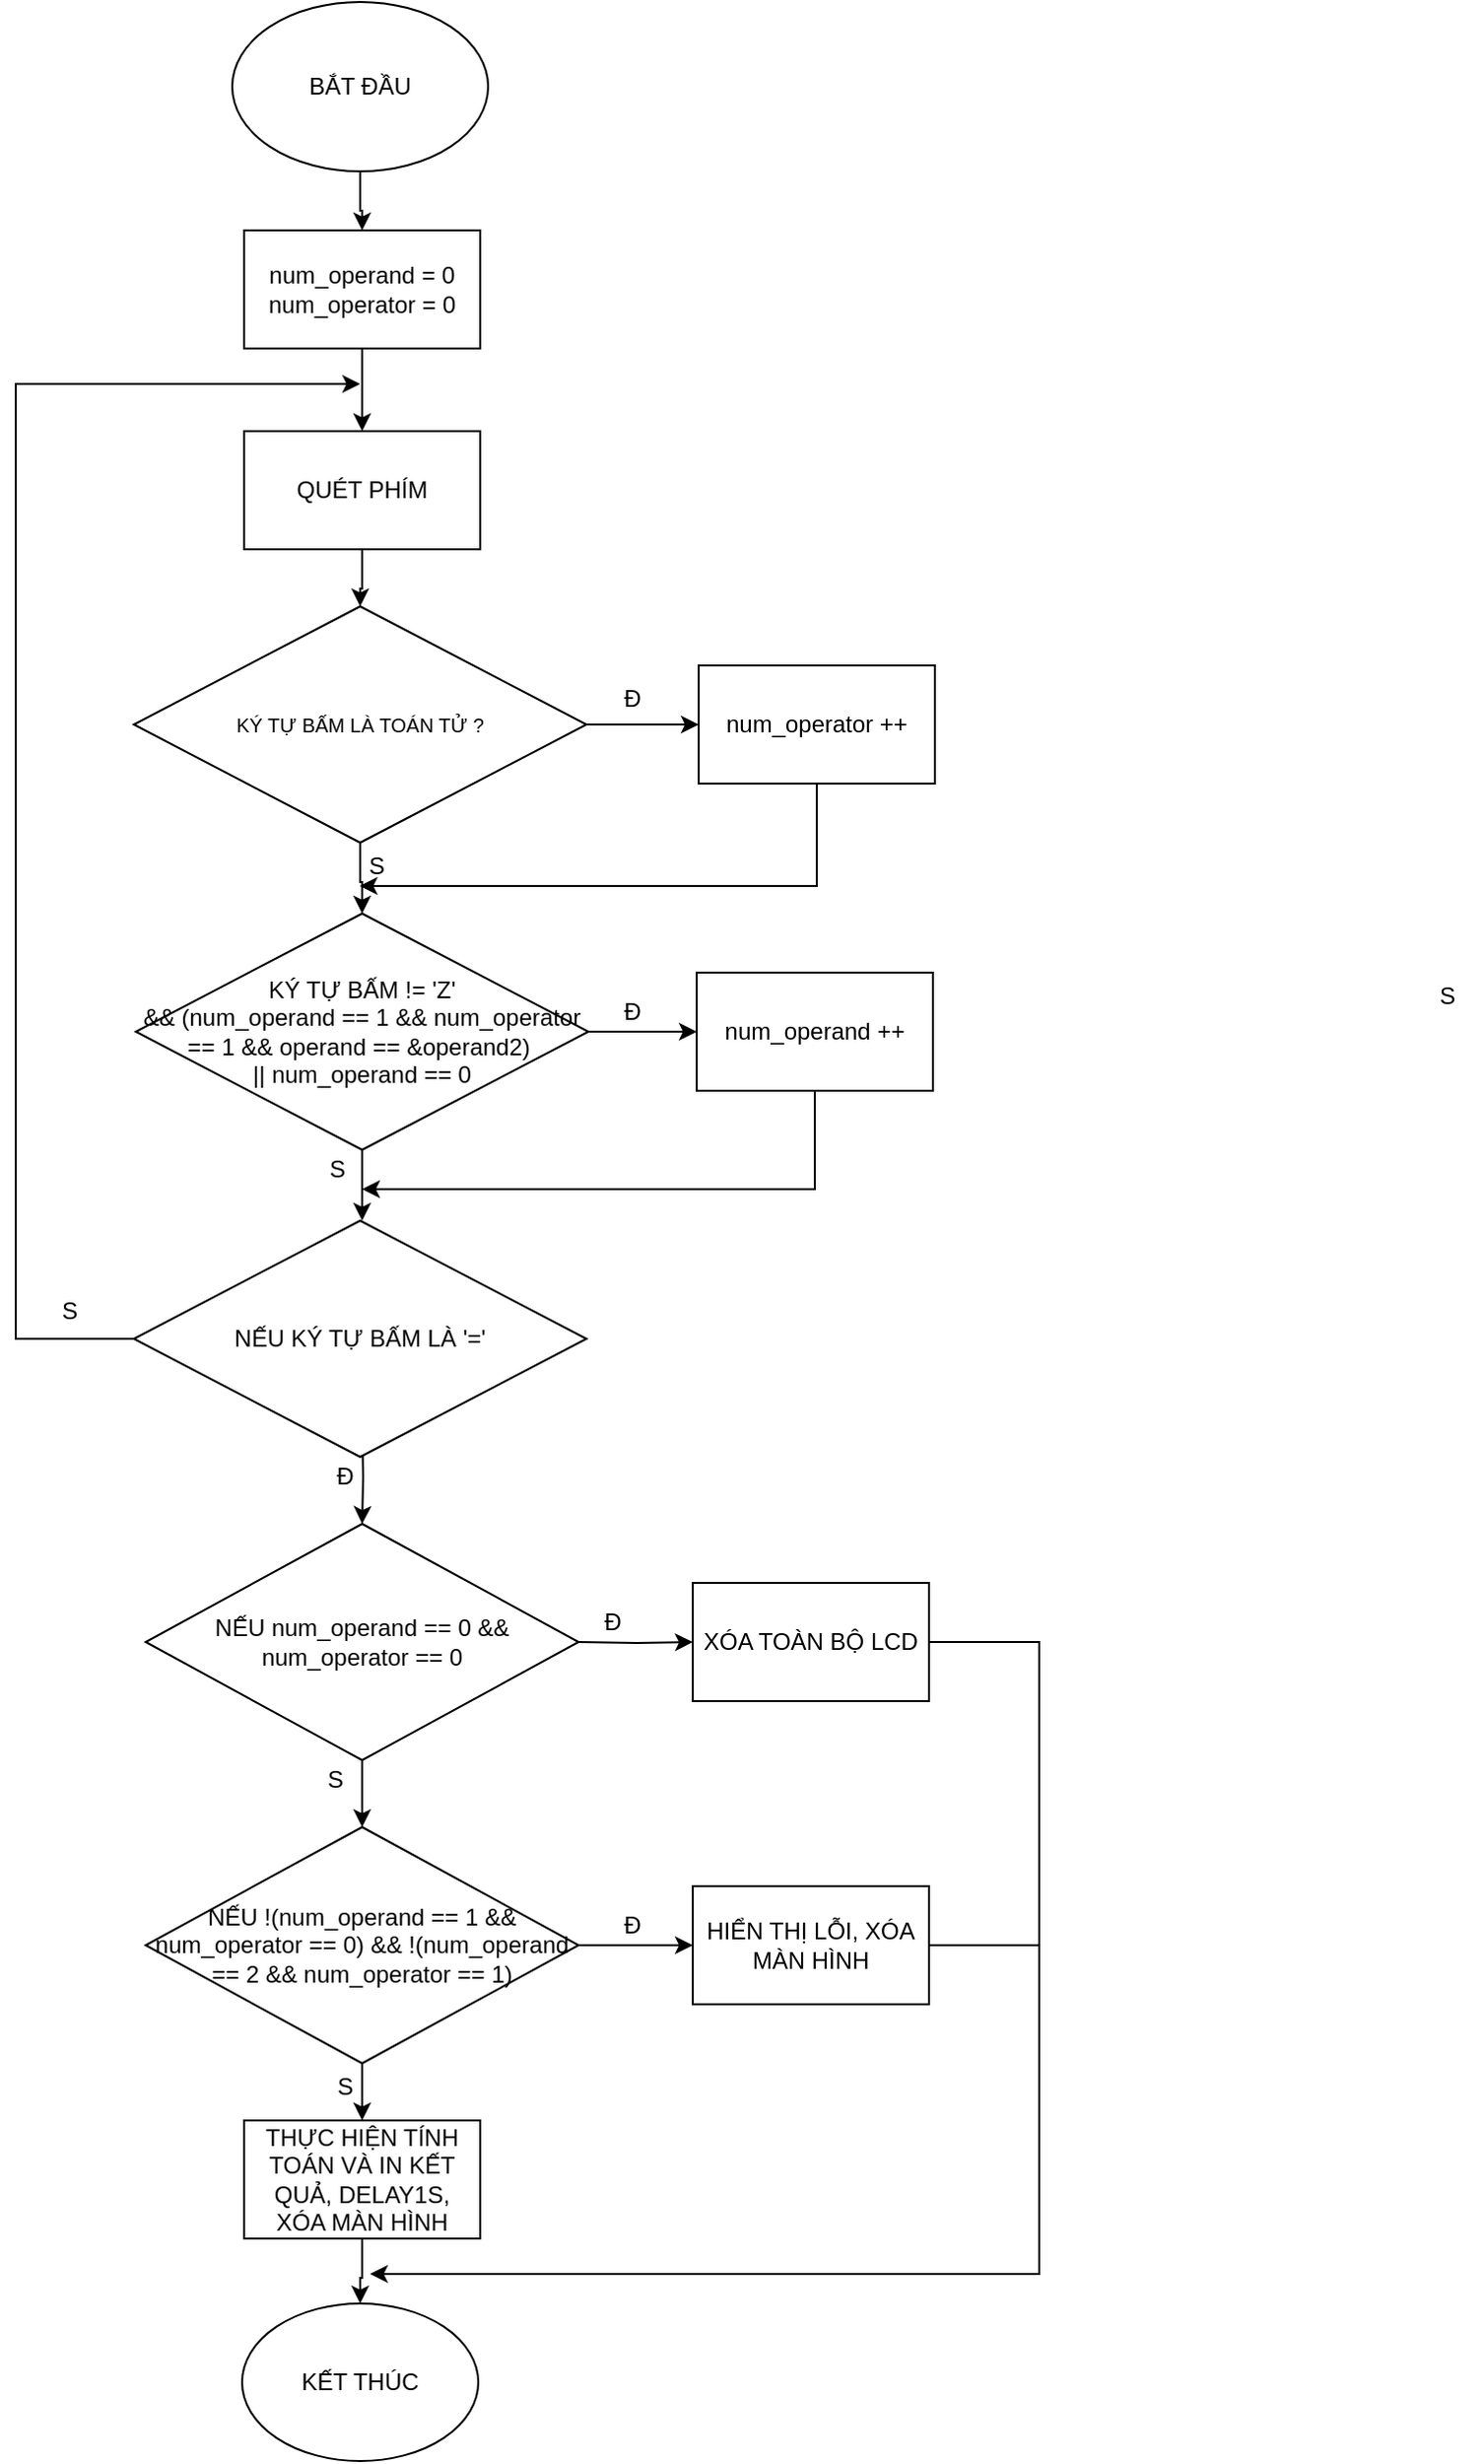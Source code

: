 <mxfile version="21.2.0" type="device">
  <diagram name="Page-1" id="kkqJnGF9t5uek0j4ZxX3">
    <mxGraphModel dx="2333" dy="2" grid="0" gridSize="10" guides="1" tooltips="1" connect="1" arrows="1" fold="1" page="0" pageScale="1" pageWidth="850" pageHeight="1100" math="0" shadow="0">
      <root>
        <mxCell id="0" />
        <mxCell id="1" parent="0" />
        <mxCell id="pNLrPkEAwp26c2q4ZBaH-1" value="" style="edgeStyle=orthogonalEdgeStyle;rounded=0;orthogonalLoop=1;jettySize=auto;html=1;" edge="1" parent="1" source="pNLrPkEAwp26c2q4ZBaH-2" target="pNLrPkEAwp26c2q4ZBaH-4">
          <mxGeometry relative="1" as="geometry" />
        </mxCell>
        <mxCell id="pNLrPkEAwp26c2q4ZBaH-2" value="BẮT ĐẦU" style="ellipse;whiteSpace=wrap;html=1;" vertex="1" parent="1">
          <mxGeometry x="390" y="1206" width="130" height="86" as="geometry" />
        </mxCell>
        <mxCell id="pNLrPkEAwp26c2q4ZBaH-3" value="" style="edgeStyle=orthogonalEdgeStyle;rounded=0;orthogonalLoop=1;jettySize=auto;html=1;" edge="1" parent="1" source="pNLrPkEAwp26c2q4ZBaH-4" target="pNLrPkEAwp26c2q4ZBaH-9">
          <mxGeometry relative="1" as="geometry" />
        </mxCell>
        <mxCell id="pNLrPkEAwp26c2q4ZBaH-4" value="num_operand = 0&lt;br&gt;num_operator = 0" style="rounded=0;whiteSpace=wrap;html=1;" vertex="1" parent="1">
          <mxGeometry x="396" y="1322" width="120" height="60" as="geometry" />
        </mxCell>
        <mxCell id="pNLrPkEAwp26c2q4ZBaH-6" value="" style="edgeStyle=orthogonalEdgeStyle;rounded=0;orthogonalLoop=1;jettySize=auto;html=1;" edge="1" parent="1" source="pNLrPkEAwp26c2q4ZBaH-7" target="pNLrPkEAwp26c2q4ZBaH-14">
          <mxGeometry relative="1" as="geometry" />
        </mxCell>
        <mxCell id="pNLrPkEAwp26c2q4ZBaH-48" value="" style="edgeStyle=orthogonalEdgeStyle;rounded=0;orthogonalLoop=1;jettySize=auto;html=1;" edge="1" parent="1" source="pNLrPkEAwp26c2q4ZBaH-7" target="pNLrPkEAwp26c2q4ZBaH-10">
          <mxGeometry relative="1" as="geometry" />
        </mxCell>
        <mxCell id="pNLrPkEAwp26c2q4ZBaH-7" value="&lt;font style=&quot;font-size: 10px;&quot;&gt;KÝ TỰ BẤM LÀ TOÁN TỬ ?&lt;/font&gt;" style="rhombus;whiteSpace=wrap;html=1;" vertex="1" parent="1">
          <mxGeometry x="340" y="1513" width="230" height="120" as="geometry" />
        </mxCell>
        <mxCell id="pNLrPkEAwp26c2q4ZBaH-8" value="" style="edgeStyle=orthogonalEdgeStyle;rounded=0;orthogonalLoop=1;jettySize=auto;html=1;" edge="1" parent="1" source="pNLrPkEAwp26c2q4ZBaH-9" target="pNLrPkEAwp26c2q4ZBaH-7">
          <mxGeometry relative="1" as="geometry" />
        </mxCell>
        <mxCell id="pNLrPkEAwp26c2q4ZBaH-9" value="QUÉT PHÍM" style="rounded=0;whiteSpace=wrap;html=1;" vertex="1" parent="1">
          <mxGeometry x="396" y="1424" width="120" height="60" as="geometry" />
        </mxCell>
        <mxCell id="pNLrPkEAwp26c2q4ZBaH-10" value="num_operator ++" style="rounded=0;whiteSpace=wrap;html=1;" vertex="1" parent="1">
          <mxGeometry x="627" y="1543" width="120" height="60" as="geometry" />
        </mxCell>
        <mxCell id="pNLrPkEAwp26c2q4ZBaH-11" value="Đ" style="text;html=1;strokeColor=none;fillColor=none;align=center;verticalAlign=middle;whiteSpace=wrap;rounded=0;" vertex="1" parent="1">
          <mxGeometry x="576" y="1550" width="35" height="20" as="geometry" />
        </mxCell>
        <mxCell id="pNLrPkEAwp26c2q4ZBaH-12" value="" style="edgeStyle=orthogonalEdgeStyle;rounded=0;orthogonalLoop=1;jettySize=auto;html=1;" edge="1" parent="1" source="pNLrPkEAwp26c2q4ZBaH-14">
          <mxGeometry relative="1" as="geometry">
            <mxPoint x="456" y="1825" as="targetPoint" />
          </mxGeometry>
        </mxCell>
        <mxCell id="pNLrPkEAwp26c2q4ZBaH-13" value="" style="edgeStyle=orthogonalEdgeStyle;rounded=0;orthogonalLoop=1;jettySize=auto;html=1;" edge="1" parent="1" source="pNLrPkEAwp26c2q4ZBaH-14" target="pNLrPkEAwp26c2q4ZBaH-17">
          <mxGeometry relative="1" as="geometry" />
        </mxCell>
        <mxCell id="pNLrPkEAwp26c2q4ZBaH-14" value="KÝ TỰ BẤM != &#39;Z&#39;&lt;br&gt;&amp;amp;&amp;amp; (num_operand == 1 &amp;amp;&amp;amp; num_operator == 1 &amp;amp;&amp;amp; operand == &amp;amp;operand2)&amp;nbsp;&lt;br&gt;||&amp;nbsp;num_operand == 0" style="rhombus;whiteSpace=wrap;html=1;" vertex="1" parent="1">
          <mxGeometry x="341" y="1669" width="230" height="120" as="geometry" />
        </mxCell>
        <mxCell id="pNLrPkEAwp26c2q4ZBaH-15" value="" style="endArrow=classic;html=1;rounded=0;entryX=0.25;entryY=1;entryDx=0;entryDy=0;exitX=0.5;exitY=1;exitDx=0;exitDy=0;" edge="1" parent="1" source="pNLrPkEAwp26c2q4ZBaH-10" target="pNLrPkEAwp26c2q4ZBaH-16">
          <mxGeometry width="50" height="50" relative="1" as="geometry">
            <mxPoint x="690" y="1610" as="sourcePoint" />
            <mxPoint x="456" y="1673" as="targetPoint" />
            <Array as="points">
              <mxPoint x="687" y="1655" />
            </Array>
          </mxGeometry>
        </mxCell>
        <mxCell id="pNLrPkEAwp26c2q4ZBaH-16" value="S" style="text;html=1;strokeColor=none;fillColor=none;align=center;verticalAlign=middle;whiteSpace=wrap;rounded=0;" vertex="1" parent="1">
          <mxGeometry x="446" y="1635" width="35" height="20" as="geometry" />
        </mxCell>
        <mxCell id="pNLrPkEAwp26c2q4ZBaH-17" value="num_operand ++" style="rounded=0;whiteSpace=wrap;html=1;" vertex="1" parent="1">
          <mxGeometry x="626" y="1699" width="120" height="60" as="geometry" />
        </mxCell>
        <mxCell id="pNLrPkEAwp26c2q4ZBaH-42" value="" style="edgeStyle=orthogonalEdgeStyle;rounded=0;orthogonalLoop=1;jettySize=auto;html=1;" edge="1" parent="1" target="pNLrPkEAwp26c2q4ZBaH-22">
          <mxGeometry relative="1" as="geometry">
            <mxPoint x="456" y="1930" as="sourcePoint" />
          </mxGeometry>
        </mxCell>
        <mxCell id="pNLrPkEAwp26c2q4ZBaH-19" value="NẾU KÝ TỰ BẤM LÀ &#39;=&#39;" style="rhombus;whiteSpace=wrap;html=1;" vertex="1" parent="1">
          <mxGeometry x="340" y="1825" width="230" height="120" as="geometry" />
        </mxCell>
        <mxCell id="pNLrPkEAwp26c2q4ZBaH-44" value="" style="edgeStyle=orthogonalEdgeStyle;rounded=0;orthogonalLoop=1;jettySize=auto;html=1;" edge="1" parent="1" source="pNLrPkEAwp26c2q4ZBaH-22" target="pNLrPkEAwp26c2q4ZBaH-26">
          <mxGeometry relative="1" as="geometry" />
        </mxCell>
        <mxCell id="pNLrPkEAwp26c2q4ZBaH-22" value="NẾU num_operand == 0 &amp;amp;&amp;amp; num_operator == 0" style="rhombus;whiteSpace=wrap;html=1;" vertex="1" parent="1">
          <mxGeometry x="346" y="1979" width="220" height="120" as="geometry" />
        </mxCell>
        <mxCell id="pNLrPkEAwp26c2q4ZBaH-24" value="" style="edgeStyle=orthogonalEdgeStyle;rounded=0;orthogonalLoop=1;jettySize=auto;html=1;" edge="1" parent="1" source="pNLrPkEAwp26c2q4ZBaH-26" target="pNLrPkEAwp26c2q4ZBaH-27">
          <mxGeometry relative="1" as="geometry" />
        </mxCell>
        <mxCell id="pNLrPkEAwp26c2q4ZBaH-25" value="" style="edgeStyle=orthogonalEdgeStyle;rounded=0;orthogonalLoop=1;jettySize=auto;html=1;" edge="1" parent="1" source="pNLrPkEAwp26c2q4ZBaH-26" target="pNLrPkEAwp26c2q4ZBaH-29">
          <mxGeometry relative="1" as="geometry" />
        </mxCell>
        <mxCell id="pNLrPkEAwp26c2q4ZBaH-26" value="NẾU&amp;nbsp;!(num_operand == 1 &amp;amp;&amp;amp; num_operator == 0) &amp;amp;&amp;amp; !(num_operand == 2 &amp;amp;&amp;amp; num_operator == 1)" style="rhombus;whiteSpace=wrap;html=1;" vertex="1" parent="1">
          <mxGeometry x="346" y="2133" width="220" height="120" as="geometry" />
        </mxCell>
        <mxCell id="pNLrPkEAwp26c2q4ZBaH-27" value="HIỂN THỊ LỖI, XÓA MÀN HÌNH" style="rounded=0;whiteSpace=wrap;html=1;" vertex="1" parent="1">
          <mxGeometry x="624" y="2163" width="120" height="60" as="geometry" />
        </mxCell>
        <mxCell id="pNLrPkEAwp26c2q4ZBaH-62" value="" style="edgeStyle=orthogonalEdgeStyle;rounded=0;orthogonalLoop=1;jettySize=auto;html=1;" edge="1" parent="1" source="pNLrPkEAwp26c2q4ZBaH-29" target="pNLrPkEAwp26c2q4ZBaH-61">
          <mxGeometry relative="1" as="geometry" />
        </mxCell>
        <mxCell id="pNLrPkEAwp26c2q4ZBaH-29" value="THỰC HIỆN TÍNH TOÁN VÀ IN KẾT QUẢ, DELAY1S,&lt;br&gt;XÓA MÀN HÌNH" style="rounded=0;whiteSpace=wrap;html=1;" vertex="1" parent="1">
          <mxGeometry x="396" y="2282" width="120" height="60" as="geometry" />
        </mxCell>
        <mxCell id="pNLrPkEAwp26c2q4ZBaH-33" value="" style="endArrow=classic;html=1;rounded=0;exitX=0.5;exitY=1;exitDx=0;exitDy=0;" edge="1" parent="1" source="pNLrPkEAwp26c2q4ZBaH-17">
          <mxGeometry width="50" height="50" relative="1" as="geometry">
            <mxPoint x="586" y="1899" as="sourcePoint" />
            <mxPoint x="456" y="1809" as="targetPoint" />
            <Array as="points">
              <mxPoint x="686" y="1809" />
            </Array>
          </mxGeometry>
        </mxCell>
        <mxCell id="pNLrPkEAwp26c2q4ZBaH-34" value="Đ" style="text;html=1;strokeColor=none;fillColor=none;align=center;verticalAlign=middle;whiteSpace=wrap;rounded=0;" vertex="1" parent="1">
          <mxGeometry x="576" y="1709" width="35" height="20" as="geometry" />
        </mxCell>
        <mxCell id="pNLrPkEAwp26c2q4ZBaH-35" value="S" style="text;html=1;strokeColor=none;fillColor=none;align=center;verticalAlign=middle;whiteSpace=wrap;rounded=0;" vertex="1" parent="1">
          <mxGeometry x="426" y="1789" width="35" height="20" as="geometry" />
        </mxCell>
        <mxCell id="pNLrPkEAwp26c2q4ZBaH-36" value="S" style="text;html=1;strokeColor=none;fillColor=none;align=center;verticalAlign=middle;whiteSpace=wrap;rounded=0;" vertex="1" parent="1">
          <mxGeometry x="990" y="1701" width="35" height="20" as="geometry" />
        </mxCell>
        <mxCell id="pNLrPkEAwp26c2q4ZBaH-37" value="Đ" style="text;html=1;strokeColor=none;fillColor=none;align=center;verticalAlign=middle;whiteSpace=wrap;rounded=0;" vertex="1" parent="1">
          <mxGeometry x="430" y="1945" width="35" height="20" as="geometry" />
        </mxCell>
        <mxCell id="pNLrPkEAwp26c2q4ZBaH-39" value="S" style="text;html=1;strokeColor=none;fillColor=none;align=center;verticalAlign=middle;whiteSpace=wrap;rounded=0;" vertex="1" parent="1">
          <mxGeometry x="425" y="2099" width="35" height="20" as="geometry" />
        </mxCell>
        <mxCell id="pNLrPkEAwp26c2q4ZBaH-40" value="S" style="text;html=1;strokeColor=none;fillColor=none;align=center;verticalAlign=middle;whiteSpace=wrap;rounded=0;" vertex="1" parent="1">
          <mxGeometry x="430" y="2255" width="35" height="20" as="geometry" />
        </mxCell>
        <mxCell id="pNLrPkEAwp26c2q4ZBaH-41" value="Đ" style="text;html=1;strokeColor=none;fillColor=none;align=center;verticalAlign=middle;whiteSpace=wrap;rounded=0;" vertex="1" parent="1">
          <mxGeometry x="576" y="2173" width="35" height="20" as="geometry" />
        </mxCell>
        <mxCell id="pNLrPkEAwp26c2q4ZBaH-50" value="" style="edgeStyle=orthogonalEdgeStyle;rounded=0;orthogonalLoop=1;jettySize=auto;html=1;" edge="1" parent="1" target="pNLrPkEAwp26c2q4ZBaH-51">
          <mxGeometry relative="1" as="geometry">
            <mxPoint x="566" y="2039" as="sourcePoint" />
          </mxGeometry>
        </mxCell>
        <mxCell id="pNLrPkEAwp26c2q4ZBaH-51" value="XÓA TOÀN BỘ LCD" style="rounded=0;whiteSpace=wrap;html=1;" vertex="1" parent="1">
          <mxGeometry x="624" y="2009" width="120" height="60" as="geometry" />
        </mxCell>
        <mxCell id="pNLrPkEAwp26c2q4ZBaH-52" value="Đ" style="text;html=1;strokeColor=none;fillColor=none;align=center;verticalAlign=middle;whiteSpace=wrap;rounded=0;" vertex="1" parent="1">
          <mxGeometry x="566" y="2019" width="35" height="20" as="geometry" />
        </mxCell>
        <mxCell id="pNLrPkEAwp26c2q4ZBaH-56" value="" style="endArrow=classic;html=1;rounded=0;exitX=0;exitY=0.5;exitDx=0;exitDy=0;" edge="1" parent="1" source="pNLrPkEAwp26c2q4ZBaH-19">
          <mxGeometry width="50" height="50" relative="1" as="geometry">
            <mxPoint x="600" y="1270" as="sourcePoint" />
            <mxPoint x="455" y="1400" as="targetPoint" />
            <Array as="points">
              <mxPoint x="280" y="1885" />
              <mxPoint x="280" y="1400" />
            </Array>
          </mxGeometry>
        </mxCell>
        <mxCell id="pNLrPkEAwp26c2q4ZBaH-60" value="S" style="text;html=1;strokeColor=none;fillColor=none;align=center;verticalAlign=middle;whiteSpace=wrap;rounded=0;" vertex="1" parent="1">
          <mxGeometry x="290" y="1861" width="35" height="20" as="geometry" />
        </mxCell>
        <mxCell id="pNLrPkEAwp26c2q4ZBaH-61" value="KẾT THÚC" style="ellipse;whiteSpace=wrap;html=1;" vertex="1" parent="1">
          <mxGeometry x="395" y="2375" width="120" height="80" as="geometry" />
        </mxCell>
        <mxCell id="pNLrPkEAwp26c2q4ZBaH-64" value="" style="endArrow=none;html=1;rounded=0;exitX=1;exitY=0.5;exitDx=0;exitDy=0;" edge="1" parent="1" source="pNLrPkEAwp26c2q4ZBaH-51">
          <mxGeometry width="50" height="50" relative="1" as="geometry">
            <mxPoint x="600" y="2300" as="sourcePoint" />
            <mxPoint x="800" y="2200" as="targetPoint" />
            <Array as="points">
              <mxPoint x="800" y="2039" />
            </Array>
          </mxGeometry>
        </mxCell>
        <mxCell id="pNLrPkEAwp26c2q4ZBaH-66" value="" style="endArrow=classic;html=1;rounded=0;exitX=1;exitY=0.5;exitDx=0;exitDy=0;" edge="1" parent="1" source="pNLrPkEAwp26c2q4ZBaH-27">
          <mxGeometry width="50" height="50" relative="1" as="geometry">
            <mxPoint x="600" y="2300" as="sourcePoint" />
            <mxPoint x="460" y="2360" as="targetPoint" />
            <Array as="points">
              <mxPoint x="800" y="2193" />
              <mxPoint x="800" y="2360" />
            </Array>
          </mxGeometry>
        </mxCell>
      </root>
    </mxGraphModel>
  </diagram>
</mxfile>
